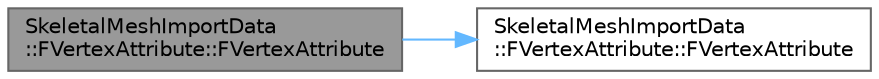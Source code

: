 digraph "SkeletalMeshImportData::FVertexAttribute::FVertexAttribute"
{
 // INTERACTIVE_SVG=YES
 // LATEX_PDF_SIZE
  bgcolor="transparent";
  edge [fontname=Helvetica,fontsize=10,labelfontname=Helvetica,labelfontsize=10];
  node [fontname=Helvetica,fontsize=10,shape=box,height=0.2,width=0.4];
  rankdir="LR";
  Node1 [id="Node000001",label="SkeletalMeshImportData\l::FVertexAttribute::FVertexAttribute",height=0.2,width=0.4,color="gray40", fillcolor="grey60", style="filled", fontcolor="black",tooltip=" "];
  Node1 -> Node2 [id="edge1_Node000001_Node000002",color="steelblue1",style="solid",tooltip=" "];
  Node2 [id="Node000002",label="SkeletalMeshImportData\l::FVertexAttribute::FVertexAttribute",height=0.2,width=0.4,color="grey40", fillcolor="white", style="filled",URL="$d3/d16/structSkeletalMeshImportData_1_1FVertexAttribute.html#ac66dbe00fd61ace39ea5f98a953c619e",tooltip=" "];
}
